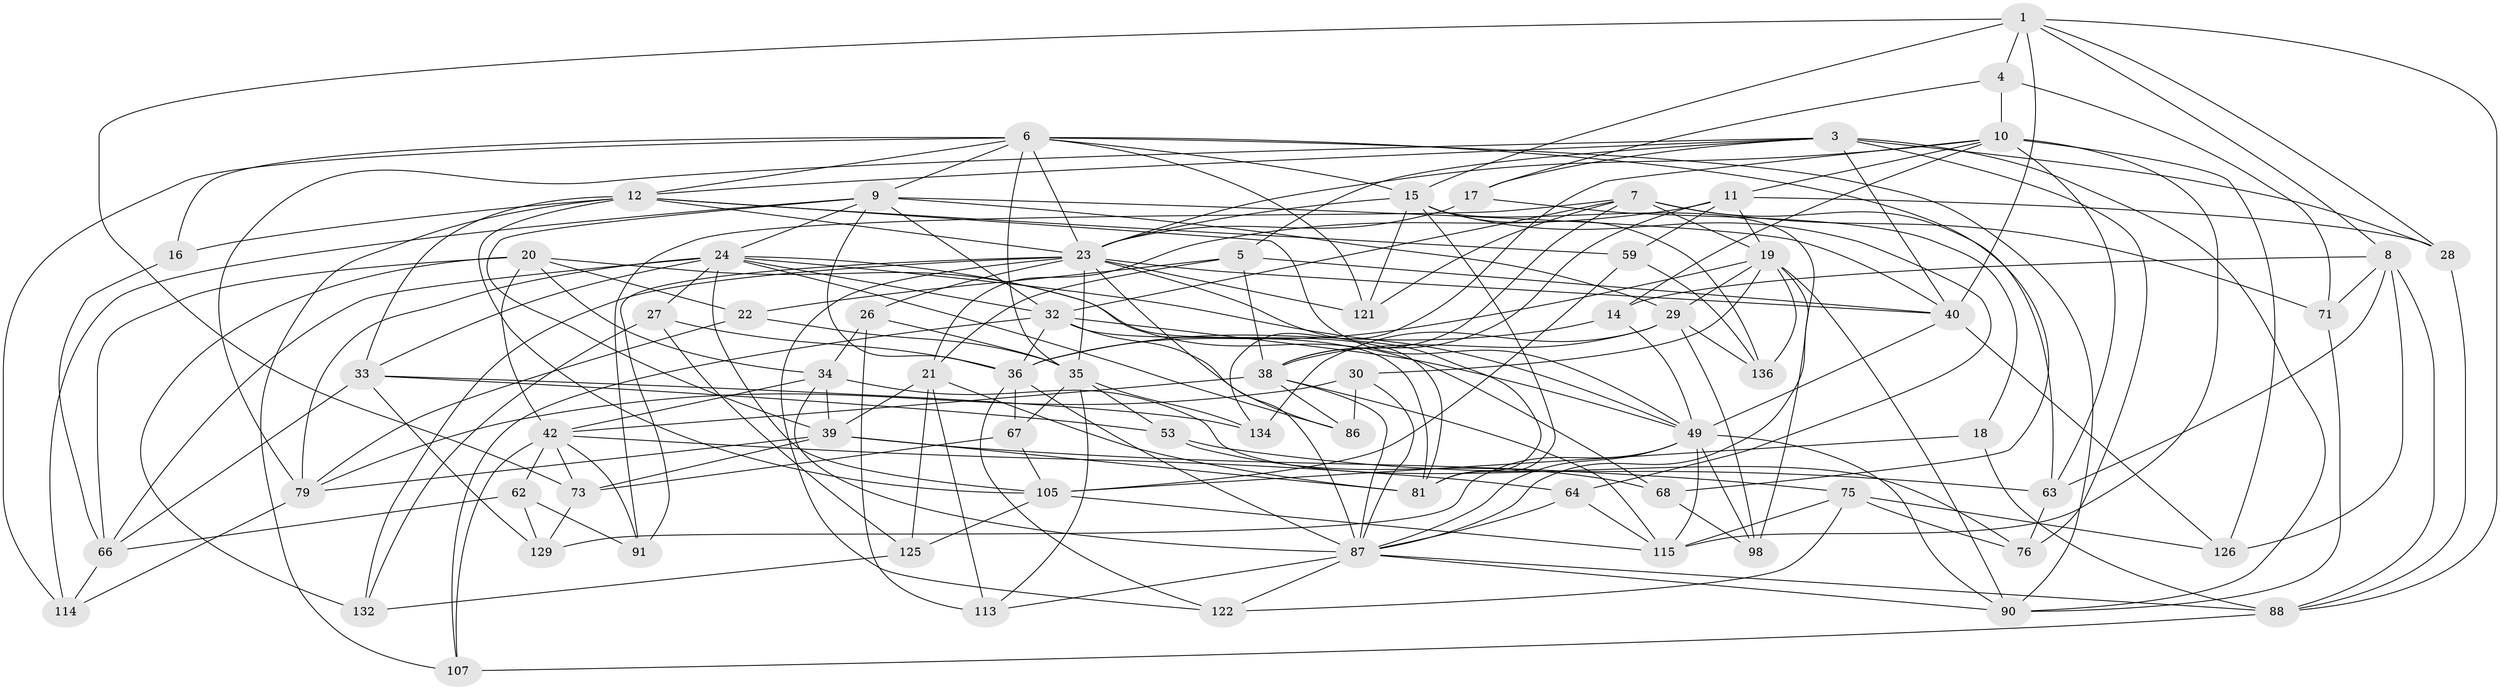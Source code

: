 // original degree distribution, {4: 1.0}
// Generated by graph-tools (version 1.1) at 2025/16/03/09/25 04:16:20]
// undirected, 70 vertices, 202 edges
graph export_dot {
graph [start="1"]
  node [color=gray90,style=filled];
  1 [super="+103+2"];
  3 [super="+37"];
  4;
  5 [super="+119"];
  6 [super="+61+45"];
  7 [super="+60"];
  8 [super="+123"];
  9 [super="+48+83"];
  10 [super="+13"];
  11 [super="+55"];
  12 [super="+46+141"];
  14;
  15 [super="+94+92"];
  16;
  17;
  18;
  19 [super="+101+110"];
  20 [super="+104"];
  21 [super="+78"];
  22;
  23 [super="+31+41+25"];
  24 [super="+44+82"];
  26;
  27;
  28;
  29 [super="+118"];
  30;
  32 [super="+69+108"];
  33 [super="+50"];
  34 [super="+131"];
  35 [super="+89+51"];
  36 [super="+97+70"];
  38 [super="+47+106"];
  39 [super="+120+65"];
  40 [super="+43+52"];
  42 [super="+85+84"];
  49 [super="+80+56"];
  53;
  59;
  62;
  63 [super="+124"];
  64;
  66 [super="+109"];
  67;
  68;
  71;
  73 [super="+74"];
  75 [super="+95"];
  76;
  79 [super="+112"];
  81 [super="+116"];
  86;
  87 [super="+99+100"];
  88 [super="+140"];
  90 [super="+127"];
  91;
  98;
  105 [super="+128"];
  107;
  113;
  114;
  115 [super="+117"];
  121;
  122;
  125;
  126;
  129;
  132;
  134;
  136;
  1 -- 40;
  1 -- 73 [weight=2];
  1 -- 8;
  1 -- 28;
  1 -- 88;
  1 -- 4;
  1 -- 15;
  3 -- 28;
  3 -- 12;
  3 -- 17;
  3 -- 5;
  3 -- 40;
  3 -- 76;
  3 -- 79;
  3 -- 90;
  4 -- 71;
  4 -- 17;
  4 -- 10;
  5 -- 22;
  5 -- 40 [weight=2];
  5 -- 21;
  5 -- 38;
  6 -- 35;
  6 -- 16;
  6 -- 114;
  6 -- 68;
  6 -- 121;
  6 -- 90;
  6 -- 12;
  6 -- 9;
  6 -- 23;
  6 -- 15;
  7 -- 91;
  7 -- 71;
  7 -- 63 [weight=2];
  7 -- 19;
  7 -- 121;
  7 -- 38;
  7 -- 32;
  8 -- 63;
  8 -- 126;
  8 -- 14;
  8 -- 71;
  8 -- 88;
  9 -- 29;
  9 -- 24;
  9 -- 40;
  9 -- 36;
  9 -- 114;
  9 -- 39;
  9 -- 32;
  10 -- 134;
  10 -- 115;
  10 -- 23;
  10 -- 14;
  10 -- 11;
  10 -- 126;
  10 -- 63;
  11 -- 59;
  11 -- 21;
  11 -- 19;
  11 -- 28;
  11 -- 38;
  12 -- 16 [weight=2];
  12 -- 107;
  12 -- 49;
  12 -- 33;
  12 -- 59;
  12 -- 105;
  12 -- 23;
  14 -- 49;
  14 -- 36;
  15 -- 136;
  15 -- 81;
  15 -- 121;
  15 -- 87;
  15 -- 23;
  15 -- 64;
  16 -- 66;
  17 -- 18;
  17 -- 23;
  18 -- 105 [weight=2];
  18 -- 88;
  19 -- 98;
  19 -- 136;
  19 -- 36;
  19 -- 29;
  19 -- 30;
  19 -- 90;
  20 -- 22;
  20 -- 132;
  20 -- 42;
  20 -- 68;
  20 -- 66;
  20 -- 34;
  21 -- 113;
  21 -- 125;
  21 -- 39;
  21 -- 81;
  22 -- 79;
  22 -- 35;
  23 -- 40;
  23 -- 121;
  23 -- 26;
  23 -- 35;
  23 -- 132;
  23 -- 81;
  23 -- 122;
  23 -- 91;
  23 -- 87;
  24 -- 86;
  24 -- 33;
  24 -- 81;
  24 -- 49;
  24 -- 66;
  24 -- 79;
  24 -- 105;
  24 -- 32;
  24 -- 27;
  26 -- 113;
  26 -- 34;
  26 -- 35;
  27 -- 132;
  27 -- 125;
  27 -- 36;
  28 -- 88;
  29 -- 98;
  29 -- 38;
  29 -- 136;
  29 -- 134;
  30 -- 86;
  30 -- 79;
  30 -- 87;
  32 -- 86;
  32 -- 107;
  32 -- 81;
  32 -- 49;
  32 -- 36;
  33 -- 134;
  33 -- 53;
  33 -- 129;
  33 -- 66;
  34 -- 76;
  34 -- 42;
  34 -- 39;
  34 -- 87;
  35 -- 134;
  35 -- 67;
  35 -- 113;
  35 -- 53;
  36 -- 67;
  36 -- 87;
  36 -- 122;
  38 -- 87;
  38 -- 86;
  38 -- 42;
  38 -- 115;
  39 -- 75 [weight=2];
  39 -- 81;
  39 -- 79;
  39 -- 73;
  40 -- 126;
  40 -- 49;
  42 -- 107;
  42 -- 73;
  42 -- 62;
  42 -- 64;
  42 -- 91;
  49 -- 115;
  49 -- 129;
  49 -- 98;
  49 -- 90;
  49 -- 87;
  53 -- 63;
  53 -- 68;
  59 -- 105;
  59 -- 136;
  62 -- 91;
  62 -- 66;
  62 -- 129;
  63 -- 76;
  64 -- 115;
  64 -- 87;
  66 -- 114;
  67 -- 73;
  67 -- 105;
  68 -- 98;
  71 -- 90;
  73 -- 129;
  75 -- 122;
  75 -- 76;
  75 -- 126;
  75 -- 115;
  79 -- 114;
  87 -- 113;
  87 -- 122;
  87 -- 88;
  87 -- 90;
  88 -- 107;
  105 -- 115;
  105 -- 125;
  125 -- 132;
}

